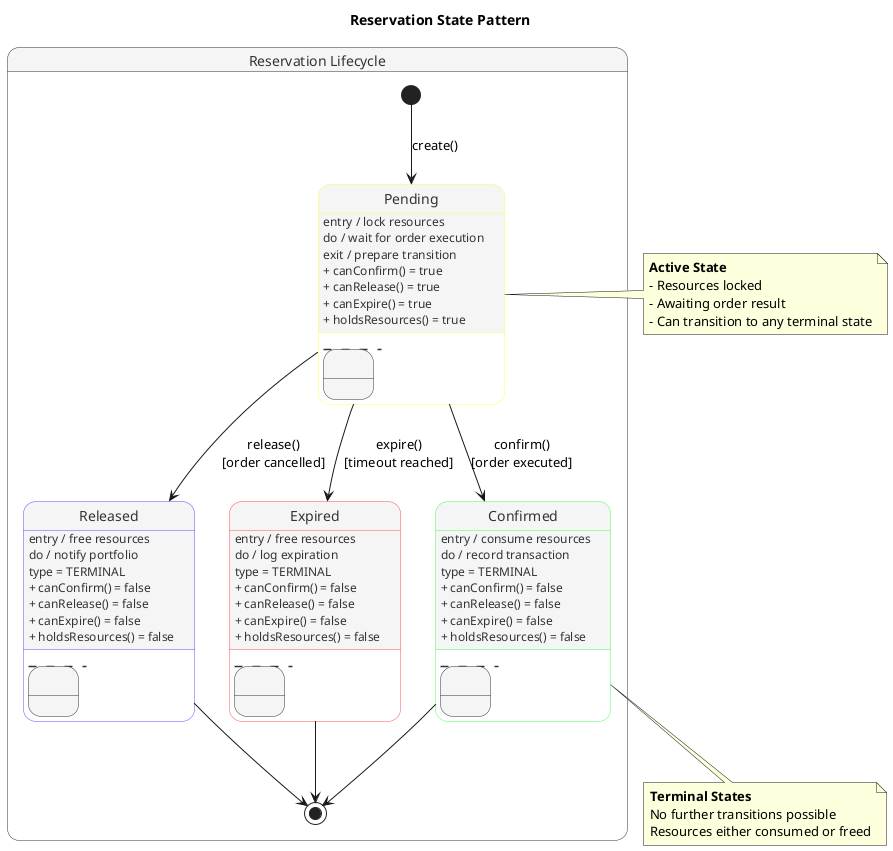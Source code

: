 @startuml Reservation State Pattern

!define POSITIVECOLOR #55FF55
!define NEGATIVECOLOR #FF5555
!define NEUTRALCOLOR #FFFF55
!define INFOCOLOR #5555FF

skinparam state {
    BackgroundColor #F5F5F5
    BorderColor #333333
    FontColor #333333
    AttributeFontColor #333333
    StartColor #4CAF50
    EndColor #F44336
}

title Reservation State Pattern

' State Diagram
state "Reservation Lifecycle" as lifecycle {

    [*] --> Pending : create()

    state Pending #NEUTRALCOLOR {
        Pending : entry / lock resources
        Pending : do / wait for order execution
        Pending : exit / prepare transition
        --
        Pending : + canConfirm() = true
        Pending : + canRelease() = true
        Pending : + canExpire() = true
        Pending : + holdsResources() = true
    }

    state Confirmed #POSITIVECOLOR {
        Confirmed : entry / consume resources
        Confirmed : do / record transaction
        Confirmed : type = TERMINAL
        --
        Confirmed : + canConfirm() = false
        Confirmed : + canRelease() = false
        Confirmed : + canExpire() = false
        Confirmed : + holdsResources() = false
    }

    state Released #INFOCOLOR {
        Released : entry / free resources
        Released : do / notify portfolio
        Released : type = TERMINAL
        --
        Released : + canConfirm() = false
        Released : + canRelease() = false
        Released : + canExpire() = false
        Released : + holdsResources() = false
    }

    state Expired #NEGATIVECOLOR {
        Expired : entry / free resources
        Expired : do / log expiration
        Expired : type = TERMINAL
        --
        Expired : + canConfirm() = false
        Expired : + canRelease() = false
        Expired : + canExpire() = false
        Expired : + holdsResources() = false
    }

    Pending --> Confirmed : confirm()\n[order executed]
    Pending --> Released : release()\n[order cancelled]
    Pending --> Expired : expire()\n[timeout reached]

    Confirmed --> [*]
    Released --> [*]
    Expired --> [*]
}

note right of Pending
    **Active State**
    - Resources locked
    - Awaiting order result
    - Can transition to any terminal state
end note

note bottom of Confirmed
    **Terminal States**
    No further transitions possible
    Resources either consumed or freed
end note

@enduml
